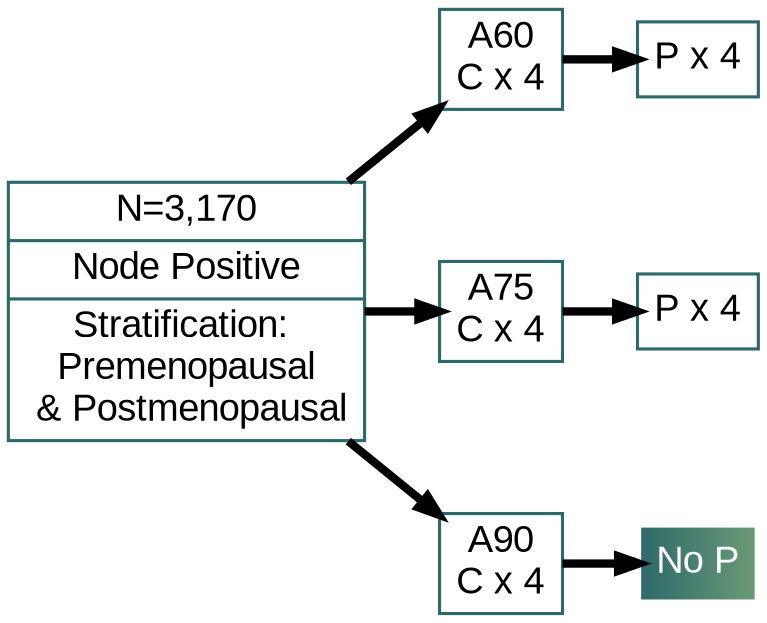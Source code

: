 digraph {
  compound=true;
  graph [
    // splines=ortho,
    nodesep=1
    rankdir="LR"
    // fontname="Arial",
    fontname="FiraSans-SemiBoldItalic"
    // label="CALGB 9344" //TODO: ___
    labelloc = "b"
    fontsize="24pt"
  ]
  node[
    color="#2d696a",
    penwidth=1.5,
    fontsize="18pt",
    shape=record,
    // fontname="FiraSans-Regular"
    fontname="Arial",
    ]
  edge[color=black, penwidth=4]

    // Define nodes
    start [label="N=3,170 | Node Positive | Stratification: \nPremenopausal\n & Postmenopausal"];
    group1 [label="A60\nC x 4"];
    group2 [label="A75\nC x 4"];
    group3 [label="A90\nC x 4"];
    group1P [label="P x 4"];
    group2P [label="P x 4"];
    // highlight this

    group3_noP[
      color=white,
      fillcolor="#2d696a:#6c9a77",
      style="filled",
      fontcolor="#ffffff",
      label="No P"
    ]

    // Define edges
    start -> group1
    start -> group2;
    start -> group3;
    group1 -> group1P;
    group2 -> group2P;
    group3 -> group3_noP;

    // edge [fontname="Helvetica", fontsize=10];
}
